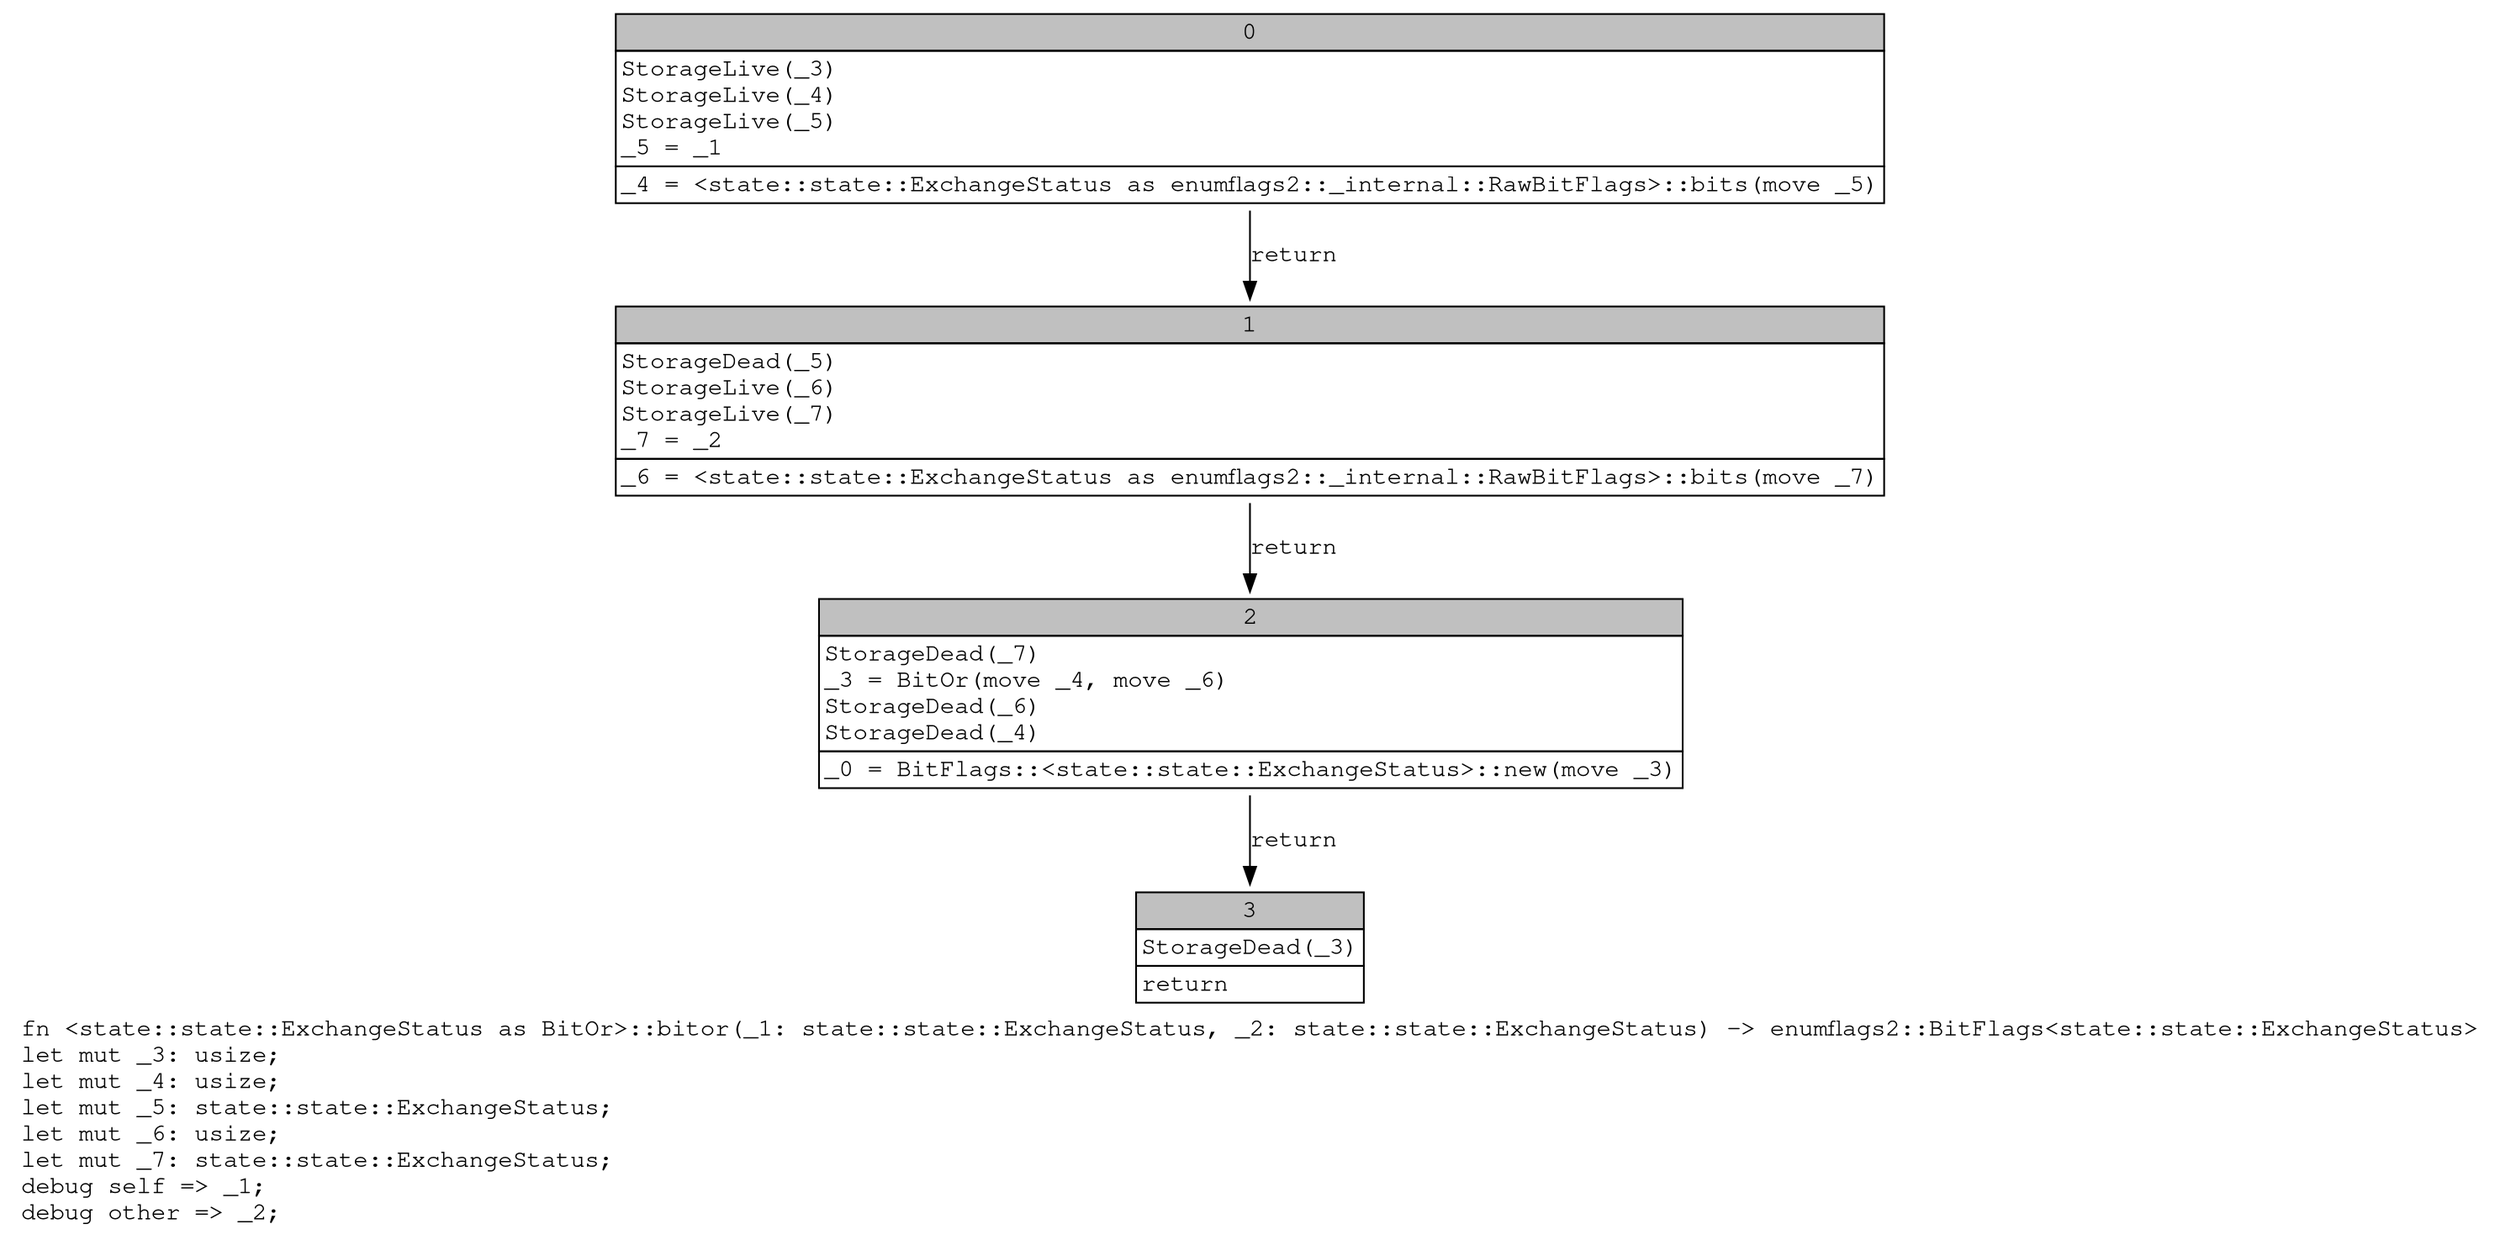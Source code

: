 digraph Mir_0_18132 {
    graph [fontname="Courier, monospace"];
    node [fontname="Courier, monospace"];
    edge [fontname="Courier, monospace"];
    label=<fn &lt;state::state::ExchangeStatus as BitOr&gt;::bitor(_1: state::state::ExchangeStatus, _2: state::state::ExchangeStatus) -&gt; enumflags2::BitFlags&lt;state::state::ExchangeStatus&gt;<br align="left"/>let mut _3: usize;<br align="left"/>let mut _4: usize;<br align="left"/>let mut _5: state::state::ExchangeStatus;<br align="left"/>let mut _6: usize;<br align="left"/>let mut _7: state::state::ExchangeStatus;<br align="left"/>debug self =&gt; _1;<br align="left"/>debug other =&gt; _2;<br align="left"/>>;
    bb0__0_18132 [shape="none", label=<<table border="0" cellborder="1" cellspacing="0"><tr><td bgcolor="gray" align="center" colspan="1">0</td></tr><tr><td align="left" balign="left">StorageLive(_3)<br/>StorageLive(_4)<br/>StorageLive(_5)<br/>_5 = _1<br/></td></tr><tr><td align="left">_4 = &lt;state::state::ExchangeStatus as enumflags2::_internal::RawBitFlags&gt;::bits(move _5)</td></tr></table>>];
    bb1__0_18132 [shape="none", label=<<table border="0" cellborder="1" cellspacing="0"><tr><td bgcolor="gray" align="center" colspan="1">1</td></tr><tr><td align="left" balign="left">StorageDead(_5)<br/>StorageLive(_6)<br/>StorageLive(_7)<br/>_7 = _2<br/></td></tr><tr><td align="left">_6 = &lt;state::state::ExchangeStatus as enumflags2::_internal::RawBitFlags&gt;::bits(move _7)</td></tr></table>>];
    bb2__0_18132 [shape="none", label=<<table border="0" cellborder="1" cellspacing="0"><tr><td bgcolor="gray" align="center" colspan="1">2</td></tr><tr><td align="left" balign="left">StorageDead(_7)<br/>_3 = BitOr(move _4, move _6)<br/>StorageDead(_6)<br/>StorageDead(_4)<br/></td></tr><tr><td align="left">_0 = BitFlags::&lt;state::state::ExchangeStatus&gt;::new(move _3)</td></tr></table>>];
    bb3__0_18132 [shape="none", label=<<table border="0" cellborder="1" cellspacing="0"><tr><td bgcolor="gray" align="center" colspan="1">3</td></tr><tr><td align="left" balign="left">StorageDead(_3)<br/></td></tr><tr><td align="left">return</td></tr></table>>];
    bb0__0_18132 -> bb1__0_18132 [label="return"];
    bb1__0_18132 -> bb2__0_18132 [label="return"];
    bb2__0_18132 -> bb3__0_18132 [label="return"];
}
